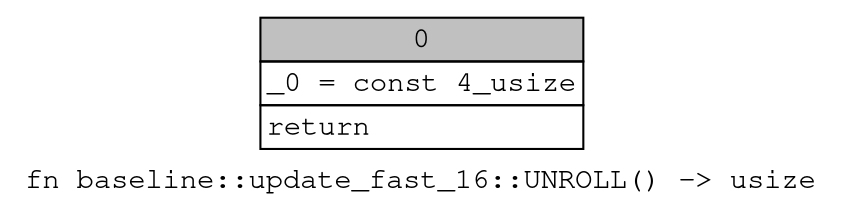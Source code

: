 digraph Mir_0_16 {
    graph [fontname="Courier, monospace"];
    node [fontname="Courier, monospace"];
    edge [fontname="Courier, monospace"];
    label=<fn baseline::update_fast_16::UNROLL() -&gt; usize<br align="left"/>>;
    bb0__0_16 [shape="none", label=<<table border="0" cellborder="1" cellspacing="0"><tr><td bgcolor="gray" align="center" colspan="1">0</td></tr><tr><td align="left" balign="left">_0 = const 4_usize<br/></td></tr><tr><td align="left">return</td></tr></table>>];
}
